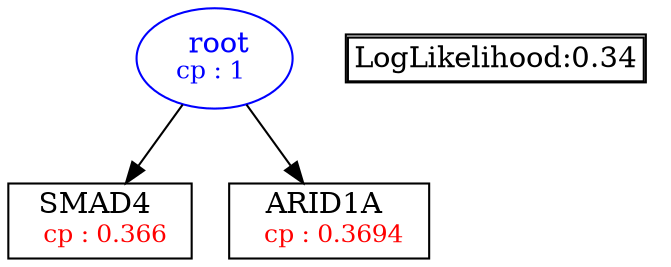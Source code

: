 digraph tree {
    "root" [label=<<font color='Blue'> root</font><br/><font color='Blue' POINT-SIZE='12'>cp : 1 </font>>, shape=oval, color=Blue];
    "S1" [label =<SMAD4 <br/> <font color='Red' POINT-SIZE='12'> cp : 0.366 </font>>, shape=box];
    "S2" [label =<ARID1A <br/> <font color='Red' POINT-SIZE='12'> cp : 0.3694 </font>>, shape=box];
    "root" -> "S1";
    "root" -> "S2";

    node[shape=plaintext]
    fontsize="10"
    struct1 [label=
    <<TABLE BORDER="1" CELLBORDER="1" CELLSPACING="0" >
    <TR><TD ALIGN="LEFT">LogLikelihood:0.34</TD></TR>
    </TABLE>>];

}
